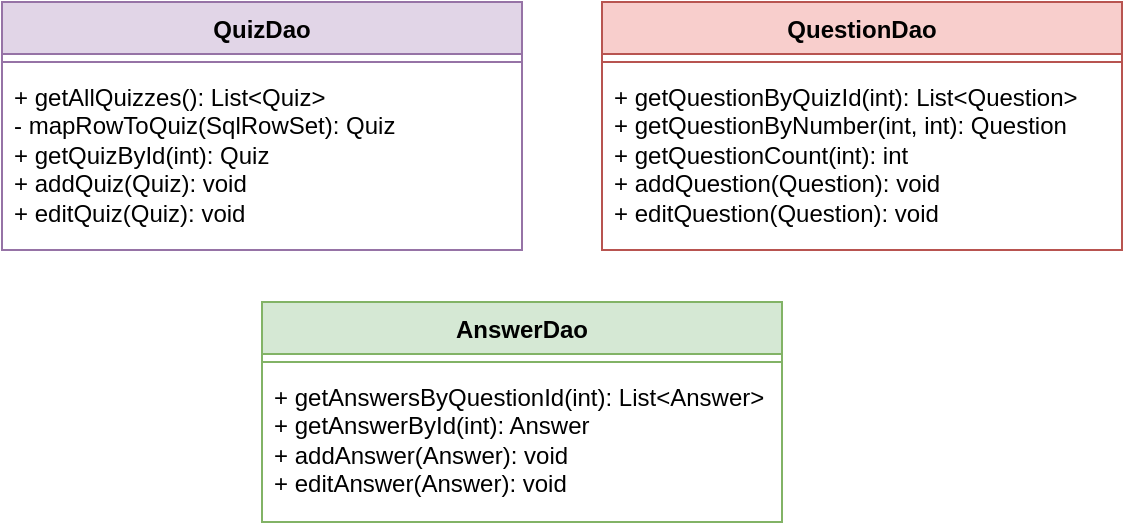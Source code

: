 <mxfile version="24.7.12" pages="4">
  <diagram name="DAO" id="soAHGk2RVzTfSG60JoRj">
    <mxGraphModel dx="967" dy="637" grid="1" gridSize="10" guides="1" tooltips="1" connect="1" arrows="1" fold="1" page="1" pageScale="1" pageWidth="850" pageHeight="1100" math="0" shadow="0">
      <root>
        <mxCell id="0" />
        <mxCell id="1" parent="0" />
        <mxCell id="ma_Q9DZkDKL9ylNNWQoM-1" value="QuizDao" style="swimlane;fontStyle=1;align=center;verticalAlign=top;childLayout=stackLayout;horizontal=1;startSize=26;horizontalStack=0;resizeParent=1;resizeParentMax=0;resizeLast=0;collapsible=1;marginBottom=0;whiteSpace=wrap;html=1;fillColor=#e1d5e7;strokeColor=#9673a6;" parent="1" vertex="1">
          <mxGeometry x="80" y="80" width="260" height="124" as="geometry" />
        </mxCell>
        <mxCell id="ma_Q9DZkDKL9ylNNWQoM-3" value="" style="line;strokeWidth=1;fillColor=none;align=left;verticalAlign=middle;spacingTop=-1;spacingLeft=3;spacingRight=3;rotatable=0;labelPosition=right;points=[];portConstraint=eastwest;strokeColor=inherit;" parent="ma_Q9DZkDKL9ylNNWQoM-1" vertex="1">
          <mxGeometry y="26" width="260" height="8" as="geometry" />
        </mxCell>
        <mxCell id="ma_Q9DZkDKL9ylNNWQoM-4" value="+ getAllQuizzes(): List&amp;lt;Quiz&amp;gt;&lt;div&gt;- mapRowToQuiz(SqlRowSet): Quiz&lt;/div&gt;&lt;div&gt;+ getQuizById(int): Quiz&lt;/div&gt;&lt;div&gt;+ addQuiz(Quiz): void&lt;/div&gt;&lt;div&gt;+ editQuiz(Quiz): void&lt;/div&gt;" style="text;strokeColor=none;fillColor=none;align=left;verticalAlign=top;spacingLeft=4;spacingRight=4;overflow=hidden;rotatable=0;points=[[0,0.5],[1,0.5]];portConstraint=eastwest;whiteSpace=wrap;html=1;" parent="ma_Q9DZkDKL9ylNNWQoM-1" vertex="1">
          <mxGeometry y="34" width="260" height="90" as="geometry" />
        </mxCell>
        <mxCell id="ma_Q9DZkDKL9ylNNWQoM-5" value="QuestionDao" style="swimlane;fontStyle=1;align=center;verticalAlign=top;childLayout=stackLayout;horizontal=1;startSize=26;horizontalStack=0;resizeParent=1;resizeParentMax=0;resizeLast=0;collapsible=1;marginBottom=0;whiteSpace=wrap;html=1;fillColor=#f8cecc;strokeColor=#b85450;" parent="1" vertex="1">
          <mxGeometry x="380" y="80" width="260" height="124" as="geometry" />
        </mxCell>
        <mxCell id="ma_Q9DZkDKL9ylNNWQoM-7" value="" style="line;strokeWidth=1;fillColor=none;align=left;verticalAlign=middle;spacingTop=-1;spacingLeft=3;spacingRight=3;rotatable=0;labelPosition=right;points=[];portConstraint=eastwest;strokeColor=inherit;" parent="ma_Q9DZkDKL9ylNNWQoM-5" vertex="1">
          <mxGeometry y="26" width="260" height="8" as="geometry" />
        </mxCell>
        <mxCell id="ma_Q9DZkDKL9ylNNWQoM-8" value="+ getQuestionByQuizId(int): List&amp;lt;Question&amp;gt;&lt;div&gt;+ getQuestionByNumber(int, int): Question&lt;/div&gt;&lt;div&gt;+ getQuestionCount(int): int&lt;/div&gt;&lt;div&gt;+ addQuestion(Question): void&lt;/div&gt;&lt;div&gt;+ editQuestion(Question): void&lt;/div&gt;" style="text;strokeColor=none;fillColor=none;align=left;verticalAlign=top;spacingLeft=4;spacingRight=4;overflow=hidden;rotatable=0;points=[[0,0.5],[1,0.5]];portConstraint=eastwest;whiteSpace=wrap;html=1;" parent="ma_Q9DZkDKL9ylNNWQoM-5" vertex="1">
          <mxGeometry y="34" width="260" height="90" as="geometry" />
        </mxCell>
        <mxCell id="ma_Q9DZkDKL9ylNNWQoM-9" value="AnswerDao" style="swimlane;fontStyle=1;align=center;verticalAlign=top;childLayout=stackLayout;horizontal=1;startSize=26;horizontalStack=0;resizeParent=1;resizeParentMax=0;resizeLast=0;collapsible=1;marginBottom=0;whiteSpace=wrap;html=1;fillColor=#d5e8d4;strokeColor=#82b366;" parent="1" vertex="1">
          <mxGeometry x="210" y="230" width="260" height="110" as="geometry" />
        </mxCell>
        <mxCell id="ma_Q9DZkDKL9ylNNWQoM-11" value="" style="line;strokeWidth=1;fillColor=none;align=left;verticalAlign=middle;spacingTop=-1;spacingLeft=3;spacingRight=3;rotatable=0;labelPosition=right;points=[];portConstraint=eastwest;strokeColor=inherit;" parent="ma_Q9DZkDKL9ylNNWQoM-9" vertex="1">
          <mxGeometry y="26" width="260" height="8" as="geometry" />
        </mxCell>
        <mxCell id="ma_Q9DZkDKL9ylNNWQoM-12" value="+ getAnswersByQuestionId(int): List&amp;lt;Answer&amp;gt;&lt;div&gt;+ getAnswerById(int): Answer&lt;/div&gt;&lt;div&gt;+ addAnswer(Answer): void&lt;/div&gt;&lt;div&gt;+ editAnswer(Answer): void&lt;/div&gt;" style="text;strokeColor=none;fillColor=none;align=left;verticalAlign=top;spacingLeft=4;spacingRight=4;overflow=hidden;rotatable=0;points=[[0,0.5],[1,0.5]];portConstraint=eastwest;whiteSpace=wrap;html=1;" parent="ma_Q9DZkDKL9ylNNWQoM-9" vertex="1">
          <mxGeometry y="34" width="260" height="76" as="geometry" />
        </mxCell>
      </root>
    </mxGraphModel>
  </diagram>
  <diagram id="ls7WrLQnNKbi1zV_KO7f" name="Models">
    <mxGraphModel dx="816" dy="538" grid="1" gridSize="10" guides="1" tooltips="1" connect="1" arrows="1" fold="1" page="1" pageScale="1" pageWidth="850" pageHeight="1100" math="0" shadow="0">
      <root>
        <mxCell id="0" />
        <mxCell id="1" parent="0" />
        <mxCell id="rYNKQTvkHmhM2e4mNmR0-1" value="Quiz" style="swimlane;fontStyle=1;align=center;verticalAlign=top;childLayout=stackLayout;horizontal=1;startSize=26;horizontalStack=0;resizeParent=1;resizeParentMax=0;resizeLast=0;collapsible=1;marginBottom=0;whiteSpace=wrap;html=1;fillColor=#e1d5e7;strokeColor=#9673a6;" parent="1" vertex="1">
          <mxGeometry x="120" y="80" width="200" height="200" as="geometry" />
        </mxCell>
        <mxCell id="rYNKQTvkHmhM2e4mNmR0-2" value="- quizId: int&lt;div&gt;- title: String&lt;/div&gt;&lt;div&gt;- isLive: boolean&lt;/div&gt;&lt;div&gt;- questions: List&amp;lt;Question&amp;gt;&lt;/div&gt;" style="text;strokeColor=none;fillColor=none;align=left;verticalAlign=top;spacingLeft=4;spacingRight=4;overflow=hidden;rotatable=0;points=[[0,0.5],[1,0.5]];portConstraint=eastwest;whiteSpace=wrap;html=1;" parent="rYNKQTvkHmhM2e4mNmR0-1" vertex="1">
          <mxGeometry y="26" width="200" height="74" as="geometry" />
        </mxCell>
        <mxCell id="rYNKQTvkHmhM2e4mNmR0-3" value="" style="line;strokeWidth=1;fillColor=none;align=left;verticalAlign=middle;spacingTop=-1;spacingLeft=3;spacingRight=3;rotatable=0;labelPosition=right;points=[];portConstraint=eastwest;strokeColor=inherit;" parent="rYNKQTvkHmhM2e4mNmR0-1" vertex="1">
          <mxGeometry y="100" width="200" height="8" as="geometry" />
        </mxCell>
        <mxCell id="rYNKQTvkHmhM2e4mNmR0-4" value="+ Quiz()&lt;div&gt;+ Quiz(int, String, boolean)&lt;/div&gt;&lt;div&gt;&lt;br&gt;&lt;/div&gt;&lt;div&gt;+ getters&lt;/div&gt;&lt;div&gt;+ setters&lt;/div&gt;" style="text;strokeColor=none;fillColor=none;align=left;verticalAlign=top;spacingLeft=4;spacingRight=4;overflow=hidden;rotatable=0;points=[[0,0.5],[1,0.5]];portConstraint=eastwest;whiteSpace=wrap;html=1;" parent="rYNKQTvkHmhM2e4mNmR0-1" vertex="1">
          <mxGeometry y="108" width="200" height="92" as="geometry" />
        </mxCell>
        <mxCell id="rYNKQTvkHmhM2e4mNmR0-13" value="Answer" style="swimlane;fontStyle=1;align=center;verticalAlign=top;childLayout=stackLayout;horizontal=1;startSize=26;horizontalStack=0;resizeParent=1;resizeParentMax=0;resizeLast=0;collapsible=1;marginBottom=0;whiteSpace=wrap;html=1;fillColor=#d5e8d4;strokeColor=#82b366;" parent="1" vertex="1">
          <mxGeometry x="560" y="80" width="200" height="200" as="geometry" />
        </mxCell>
        <mxCell id="rYNKQTvkHmhM2e4mNmR0-14" value="- answerId: int&lt;div&gt;- questionId: int&lt;/div&gt;&lt;div&gt;- answerText: String&lt;/div&gt;&lt;div&gt;- isCorrect: boolean&lt;/div&gt;" style="text;strokeColor=none;fillColor=none;align=left;verticalAlign=top;spacingLeft=4;spacingRight=4;overflow=hidden;rotatable=0;points=[[0,0.5],[1,0.5]];portConstraint=eastwest;whiteSpace=wrap;html=1;" parent="rYNKQTvkHmhM2e4mNmR0-13" vertex="1">
          <mxGeometry y="26" width="200" height="74" as="geometry" />
        </mxCell>
        <mxCell id="rYNKQTvkHmhM2e4mNmR0-15" value="" style="line;strokeWidth=1;fillColor=none;align=left;verticalAlign=middle;spacingTop=-1;spacingLeft=3;spacingRight=3;rotatable=0;labelPosition=right;points=[];portConstraint=eastwest;strokeColor=inherit;" parent="rYNKQTvkHmhM2e4mNmR0-13" vertex="1">
          <mxGeometry y="100" width="200" height="8" as="geometry" />
        </mxCell>
        <mxCell id="rYNKQTvkHmhM2e4mNmR0-16" value="+ Answer()&lt;div&gt;+ Answer(int, int, String, boolean)&lt;/div&gt;&lt;div&gt;&lt;br&gt;&lt;/div&gt;&lt;div&gt;&lt;div&gt;+ getters&lt;/div&gt;&lt;div&gt;+ setters&lt;/div&gt;&lt;/div&gt;" style="text;strokeColor=none;fillColor=none;align=left;verticalAlign=top;spacingLeft=4;spacingRight=4;overflow=hidden;rotatable=0;points=[[0,0.5],[1,0.5]];portConstraint=eastwest;whiteSpace=wrap;html=1;" parent="rYNKQTvkHmhM2e4mNmR0-13" vertex="1">
          <mxGeometry y="108" width="200" height="92" as="geometry" />
        </mxCell>
        <mxCell id="Pb5JCV2al7-6g1U-EFZV-1" value="Question" style="swimlane;fontStyle=1;align=center;verticalAlign=top;childLayout=stackLayout;horizontal=1;startSize=26;horizontalStack=0;resizeParent=1;resizeParentMax=0;resizeLast=0;collapsible=1;marginBottom=0;whiteSpace=wrap;html=1;fillColor=#f8cecc;strokeColor=#b85450;" parent="1" vertex="1">
          <mxGeometry x="340" y="80" width="200" height="200" as="geometry" />
        </mxCell>
        <mxCell id="Pb5JCV2al7-6g1U-EFZV-2" value="- questionId: int&lt;div&gt;- quizId: int&lt;/div&gt;&lt;div&gt;- questionNumber: int&lt;/div&gt;&lt;div&gt;- questionText: String&lt;/div&gt;" style="text;strokeColor=none;fillColor=none;align=left;verticalAlign=top;spacingLeft=4;spacingRight=4;overflow=hidden;rotatable=0;points=[[0,0.5],[1,0.5]];portConstraint=eastwest;whiteSpace=wrap;html=1;" parent="Pb5JCV2al7-6g1U-EFZV-1" vertex="1">
          <mxGeometry y="26" width="200" height="74" as="geometry" />
        </mxCell>
        <mxCell id="Pb5JCV2al7-6g1U-EFZV-3" value="" style="line;strokeWidth=1;fillColor=none;align=left;verticalAlign=middle;spacingTop=-1;spacingLeft=3;spacingRight=3;rotatable=0;labelPosition=right;points=[];portConstraint=eastwest;strokeColor=inherit;" parent="Pb5JCV2al7-6g1U-EFZV-1" vertex="1">
          <mxGeometry y="100" width="200" height="8" as="geometry" />
        </mxCell>
        <mxCell id="Pb5JCV2al7-6g1U-EFZV-4" value="+ Question()&lt;div&gt;+ Question(int, int, int, String)&lt;/div&gt;&lt;div&gt;&lt;br&gt;&lt;/div&gt;&lt;div&gt;&lt;div&gt;+ getters&lt;/div&gt;&lt;div&gt;+ setters&lt;/div&gt;&lt;/div&gt;" style="text;strokeColor=none;fillColor=none;align=left;verticalAlign=top;spacingLeft=4;spacingRight=4;overflow=hidden;rotatable=0;points=[[0,0.5],[1,0.5]];portConstraint=eastwest;whiteSpace=wrap;html=1;" parent="Pb5JCV2al7-6g1U-EFZV-1" vertex="1">
          <mxGeometry y="108" width="200" height="92" as="geometry" />
        </mxCell>
      </root>
    </mxGraphModel>
  </diagram>
  <diagram id="5lG9NFBBTzyL8iOjgaDS" name="WebPage Flow">
    <mxGraphModel dx="402" dy="265" grid="1" gridSize="10" guides="1" tooltips="1" connect="1" arrows="1" fold="1" page="1" pageScale="1" pageWidth="1100" pageHeight="850" math="0" shadow="0">
      <root>
        <mxCell id="0" />
        <mxCell id="1" parent="0" />
        <mxCell id="wulPoyFBWI3JxSMRjzNL-3" value="" style="edgeStyle=orthogonalEdgeStyle;rounded=0;orthogonalLoop=1;jettySize=auto;html=1;" parent="1" source="wulPoyFBWI3JxSMRjzNL-1" target="wulPoyFBWI3JxSMRjzNL-2" edge="1">
          <mxGeometry relative="1" as="geometry" />
        </mxCell>
        <mxCell id="wulPoyFBWI3JxSMRjzNL-5" value="" style="edgeStyle=orthogonalEdgeStyle;rounded=0;orthogonalLoop=1;jettySize=auto;html=1;" parent="1" source="wulPoyFBWI3JxSMRjzNL-1" target="wulPoyFBWI3JxSMRjzNL-4" edge="1">
          <mxGeometry relative="1" as="geometry" />
        </mxCell>
        <mxCell id="wulPoyFBWI3JxSMRjzNL-1" value="Home Page" style="html=1;whiteSpace=wrap;fillColor=#dae8fc;strokeColor=#6c8ebf;" parent="1" vertex="1">
          <mxGeometry x="190" y="170" width="110" height="50" as="geometry" />
        </mxCell>
        <mxCell id="wulPoyFBWI3JxSMRjzNL-11" value="" style="edgeStyle=orthogonalEdgeStyle;rounded=0;orthogonalLoop=1;jettySize=auto;html=1;" parent="1" source="wulPoyFBWI3JxSMRjzNL-2" target="wulPoyFBWI3JxSMRjzNL-10" edge="1">
          <mxGeometry relative="1" as="geometry" />
        </mxCell>
        <mxCell id="wulPoyFBWI3JxSMRjzNL-2" value="Quiz 2" style="whiteSpace=wrap;html=1;" parent="1" vertex="1">
          <mxGeometry x="310" y="240" width="120" height="60" as="geometry" />
        </mxCell>
        <mxCell id="wulPoyFBWI3JxSMRjzNL-7" value="" style="edgeStyle=orthogonalEdgeStyle;rounded=0;orthogonalLoop=1;jettySize=auto;html=1;" parent="1" source="wulPoyFBWI3JxSMRjzNL-4" target="wulPoyFBWI3JxSMRjzNL-6" edge="1">
          <mxGeometry relative="1" as="geometry" />
        </mxCell>
        <mxCell id="wulPoyFBWI3JxSMRjzNL-4" value="Quiz 1" style="whiteSpace=wrap;html=1;" parent="1" vertex="1">
          <mxGeometry x="60" y="240" width="120" height="60" as="geometry" />
        </mxCell>
        <mxCell id="wulPoyFBWI3JxSMRjzNL-9" value="" style="edgeStyle=orthogonalEdgeStyle;rounded=0;orthogonalLoop=1;jettySize=auto;html=1;" parent="1" source="wulPoyFBWI3JxSMRjzNL-6" target="wulPoyFBWI3JxSMRjzNL-8" edge="1">
          <mxGeometry relative="1" as="geometry" />
        </mxCell>
        <mxCell id="wulPoyFBWI3JxSMRjzNL-6" value="Question &amp;amp; Answer" style="whiteSpace=wrap;html=1;" parent="1" vertex="1">
          <mxGeometry x="60" y="330" width="120" height="60" as="geometry" />
        </mxCell>
        <mxCell id="A4v6bqQXs0lIOwzio3IB-1" style="edgeStyle=orthogonalEdgeStyle;rounded=0;orthogonalLoop=1;jettySize=auto;html=1;exitX=1;exitY=0.5;exitDx=0;exitDy=0;entryX=1;entryY=0.5;entryDx=0;entryDy=0;" edge="1" parent="1" source="wulPoyFBWI3JxSMRjzNL-8" target="wulPoyFBWI3JxSMRjzNL-4">
          <mxGeometry relative="1" as="geometry" />
        </mxCell>
        <mxCell id="wulPoyFBWI3JxSMRjzNL-8" value="Result" style="whiteSpace=wrap;html=1;" parent="1" vertex="1">
          <mxGeometry x="60" y="420" width="120" height="60" as="geometry" />
        </mxCell>
        <mxCell id="wulPoyFBWI3JxSMRjzNL-13" value="" style="edgeStyle=orthogonalEdgeStyle;rounded=0;orthogonalLoop=1;jettySize=auto;html=1;" parent="1" source="wulPoyFBWI3JxSMRjzNL-10" target="wulPoyFBWI3JxSMRjzNL-12" edge="1">
          <mxGeometry relative="1" as="geometry" />
        </mxCell>
        <mxCell id="wulPoyFBWI3JxSMRjzNL-10" value="Question &amp;amp; Answer" style="whiteSpace=wrap;html=1;" parent="1" vertex="1">
          <mxGeometry x="310" y="330" width="120" height="60" as="geometry" />
        </mxCell>
        <mxCell id="A4v6bqQXs0lIOwzio3IB-2" style="edgeStyle=orthogonalEdgeStyle;rounded=0;orthogonalLoop=1;jettySize=auto;html=1;exitX=0;exitY=0.5;exitDx=0;exitDy=0;entryX=0;entryY=0.5;entryDx=0;entryDy=0;" edge="1" parent="1" source="wulPoyFBWI3JxSMRjzNL-12" target="wulPoyFBWI3JxSMRjzNL-2">
          <mxGeometry relative="1" as="geometry" />
        </mxCell>
        <mxCell id="wulPoyFBWI3JxSMRjzNL-12" value="Result" style="whiteSpace=wrap;html=1;" parent="1" vertex="1">
          <mxGeometry x="310" y="420" width="120" height="60" as="geometry" />
        </mxCell>
        <mxCell id="RQixRNtty0hlfD8ZV_bc-3" value="" style="edgeStyle=orthogonalEdgeStyle;rounded=0;orthogonalLoop=1;jettySize=auto;html=1;" parent="1" source="RQixRNtty0hlfD8ZV_bc-1" target="RQixRNtty0hlfD8ZV_bc-2" edge="1">
          <mxGeometry relative="1" as="geometry" />
        </mxCell>
        <mxCell id="RQixRNtty0hlfD8ZV_bc-5" value="" style="edgeStyle=orthogonalEdgeStyle;rounded=0;orthogonalLoop=1;jettySize=auto;html=1;" parent="1" source="RQixRNtty0hlfD8ZV_bc-1" target="RQixRNtty0hlfD8ZV_bc-4" edge="1">
          <mxGeometry relative="1" as="geometry" />
        </mxCell>
        <mxCell id="RQixRNtty0hlfD8ZV_bc-7" value="" style="edgeStyle=orthogonalEdgeStyle;rounded=0;orthogonalLoop=1;jettySize=auto;html=1;startArrow=classic;startFill=1;" parent="1" source="RQixRNtty0hlfD8ZV_bc-1" target="RQixRNtty0hlfD8ZV_bc-6" edge="1">
          <mxGeometry relative="1" as="geometry" />
        </mxCell>
        <mxCell id="RQixRNtty0hlfD8ZV_bc-1" value="Quizzes" style="html=1;whiteSpace=wrap;fillColor=#e1d5e7;strokeColor=#9673a6;" parent="1" vertex="1">
          <mxGeometry x="640" y="170" width="110" height="50" as="geometry" />
        </mxCell>
        <mxCell id="RQixRNtty0hlfD8ZV_bc-2" value="Edit Quiz" style="whiteSpace=wrap;html=1;" parent="1" vertex="1">
          <mxGeometry x="635" y="260" width="120" height="60" as="geometry" />
        </mxCell>
        <mxCell id="RQixRNtty0hlfD8ZV_bc-4" value="Add Quiz" style="whiteSpace=wrap;html=1;" parent="1" vertex="1">
          <mxGeometry x="470" y="260" width="120" height="60" as="geometry" />
        </mxCell>
        <mxCell id="RQixRNtty0hlfD8ZV_bc-9" value="" style="edgeStyle=orthogonalEdgeStyle;rounded=0;orthogonalLoop=1;jettySize=auto;html=1;" parent="1" source="RQixRNtty0hlfD8ZV_bc-6" target="RQixRNtty0hlfD8ZV_bc-8" edge="1">
          <mxGeometry relative="1" as="geometry">
            <Array as="points">
              <mxPoint x="830" y="340" />
              <mxPoint x="710" y="340" />
            </Array>
          </mxGeometry>
        </mxCell>
        <mxCell id="RQixRNtty0hlfD8ZV_bc-11" value="" style="edgeStyle=orthogonalEdgeStyle;rounded=0;orthogonalLoop=1;jettySize=auto;html=1;" parent="1" source="RQixRNtty0hlfD8ZV_bc-6" target="RQixRNtty0hlfD8ZV_bc-10" edge="1">
          <mxGeometry relative="1" as="geometry">
            <Array as="points">
              <mxPoint x="860" y="340" />
              <mxPoint x="860" y="340" />
            </Array>
          </mxGeometry>
        </mxCell>
        <mxCell id="NCMAyPPC_KEb3NLt_X_V-5" value="" style="edgeStyle=orthogonalEdgeStyle;rounded=0;orthogonalLoop=1;jettySize=auto;html=1;startArrow=classic;startFill=1;" parent="1" source="RQixRNtty0hlfD8ZV_bc-6" target="NCMAyPPC_KEb3NLt_X_V-4" edge="1">
          <mxGeometry relative="1" as="geometry">
            <Array as="points">
              <mxPoint x="890" y="340" />
              <mxPoint x="1010" y="340" />
            </Array>
          </mxGeometry>
        </mxCell>
        <mxCell id="RQixRNtty0hlfD8ZV_bc-6" value="Quiz Details" style="whiteSpace=wrap;html=1;fillColor=#f8cecc;strokeColor=#b85450;" parent="1" vertex="1">
          <mxGeometry x="800" y="260" width="120" height="60" as="geometry" />
        </mxCell>
        <mxCell id="RQixRNtty0hlfD8ZV_bc-8" value="Add Question" style="whiteSpace=wrap;html=1;" parent="1" vertex="1">
          <mxGeometry x="650" y="360" width="120" height="60" as="geometry" />
        </mxCell>
        <mxCell id="RQixRNtty0hlfD8ZV_bc-10" value="Edit Question" style="whiteSpace=wrap;html=1;" parent="1" vertex="1">
          <mxGeometry x="800" y="360" width="120" height="60" as="geometry" />
        </mxCell>
        <mxCell id="NCMAyPPC_KEb3NLt_X_V-2" style="edgeStyle=orthogonalEdgeStyle;rounded=0;orthogonalLoop=1;jettySize=auto;html=1;exitX=0;exitY=1;exitDx=0;exitDy=0;entryX=0.5;entryY=0;entryDx=0;entryDy=0;" parent="1" source="NCMAyPPC_KEb3NLt_X_V-1" target="wulPoyFBWI3JxSMRjzNL-1" edge="1">
          <mxGeometry relative="1" as="geometry">
            <Array as="points">
              <mxPoint x="400" y="120" />
              <mxPoint x="400" y="145" />
              <mxPoint x="245" y="145" />
            </Array>
          </mxGeometry>
        </mxCell>
        <mxCell id="NCMAyPPC_KEb3NLt_X_V-3" style="edgeStyle=orthogonalEdgeStyle;rounded=0;orthogonalLoop=1;jettySize=auto;html=1;exitX=1;exitY=1;exitDx=0;exitDy=0;entryX=0.5;entryY=0;entryDx=0;entryDy=0;" parent="1" source="NCMAyPPC_KEb3NLt_X_V-1" target="RQixRNtty0hlfD8ZV_bc-1" edge="1">
          <mxGeometry relative="1" as="geometry">
            <Array as="points">
              <mxPoint x="540" y="120" />
              <mxPoint x="540" y="145" />
              <mxPoint x="695" y="145" />
            </Array>
          </mxGeometry>
        </mxCell>
        <mxCell id="NCMAyPPC_KEb3NLt_X_V-1" value="Navigation Bar" style="rounded=0;whiteSpace=wrap;html=1;fillColor=#fff2cc;strokeColor=#d6b656;" parent="1" vertex="1">
          <mxGeometry x="230" y="60" width="480" height="60" as="geometry" />
        </mxCell>
        <mxCell id="NCMAyPPC_KEb3NLt_X_V-4" value="Question Details" style="whiteSpace=wrap;html=1;fillColor=#d5e8d4;strokeColor=#82b366;" parent="1" vertex="1">
          <mxGeometry x="950" y="360" width="120" height="60" as="geometry" />
        </mxCell>
      </root>
    </mxGraphModel>
  </diagram>
  <diagram id="V1u8Yhb5SG6OiQEIfKNM" name="Database Diagrams">
    <mxGraphModel dx="1306" dy="860" grid="1" gridSize="10" guides="1" tooltips="1" connect="1" arrows="1" fold="1" page="1" pageScale="1" pageWidth="850" pageHeight="1100" background="#ffffff" math="0" shadow="0">
      <root>
        <mxCell id="0" />
        <mxCell id="1" parent="0" />
        <mxCell id="GBU3BBBHvTTnTFM9qpi5-10" value="Quiz" style="shape=table;startSize=30;container=1;collapsible=1;childLayout=tableLayout;fixedRows=1;rowLines=0;fontStyle=1;align=center;resizeLast=1;html=1;fillColor=#e1d5e7;strokeColor=#9673a6;" parent="1" vertex="1">
          <mxGeometry x="150" y="230" width="280" height="120" as="geometry" />
        </mxCell>
        <mxCell id="GBU3BBBHvTTnTFM9qpi5-11" value="" style="shape=tableRow;horizontal=0;startSize=0;swimlaneHead=0;swimlaneBody=0;fillColor=none;collapsible=0;dropTarget=0;points=[[0,0.5],[1,0.5]];portConstraint=eastwest;top=0;left=0;right=0;bottom=1;" parent="GBU3BBBHvTTnTFM9qpi5-10" vertex="1">
          <mxGeometry y="30" width="280" height="30" as="geometry" />
        </mxCell>
        <mxCell id="GBU3BBBHvTTnTFM9qpi5-12" value="PK" style="shape=partialRectangle;connectable=0;fillColor=#e1d5e7;top=0;left=0;bottom=0;right=0;fontStyle=1;overflow=hidden;whiteSpace=wrap;html=1;strokeColor=#9673a6;" parent="GBU3BBBHvTTnTFM9qpi5-11" vertex="1">
          <mxGeometry width="30" height="30" as="geometry">
            <mxRectangle width="30" height="30" as="alternateBounds" />
          </mxGeometry>
        </mxCell>
        <mxCell id="GBU3BBBHvTTnTFM9qpi5-13" value="quiz_id" style="shape=partialRectangle;connectable=0;fillColor=none;top=0;left=0;bottom=0;right=0;align=left;spacingLeft=6;fontStyle=1;overflow=hidden;whiteSpace=wrap;html=1;" parent="GBU3BBBHvTTnTFM9qpi5-11" vertex="1">
          <mxGeometry x="30" width="150" height="30" as="geometry">
            <mxRectangle width="150" height="30" as="alternateBounds" />
          </mxGeometry>
        </mxCell>
        <mxCell id="GBU3BBBHvTTnTFM9qpi5-14" value="int" style="shape=partialRectangle;connectable=0;fillColor=none;top=0;left=0;bottom=0;right=0;align=left;spacingLeft=6;fontStyle=1;overflow=hidden;whiteSpace=wrap;html=1;" parent="GBU3BBBHvTTnTFM9qpi5-11" vertex="1">
          <mxGeometry x="180" width="100" height="30" as="geometry">
            <mxRectangle width="100" height="30" as="alternateBounds" />
          </mxGeometry>
        </mxCell>
        <mxCell id="GBU3BBBHvTTnTFM9qpi5-15" value="" style="shape=tableRow;horizontal=0;startSize=0;swimlaneHead=0;swimlaneBody=0;fillColor=none;collapsible=0;dropTarget=0;points=[[0,0.5],[1,0.5]];portConstraint=eastwest;top=0;left=0;right=0;bottom=0;" parent="GBU3BBBHvTTnTFM9qpi5-10" vertex="1">
          <mxGeometry y="60" width="280" height="30" as="geometry" />
        </mxCell>
        <mxCell id="GBU3BBBHvTTnTFM9qpi5-16" value="" style="shape=partialRectangle;connectable=0;fillColor=none;top=0;left=0;bottom=0;right=0;editable=1;overflow=hidden;whiteSpace=wrap;html=1;" parent="GBU3BBBHvTTnTFM9qpi5-15" vertex="1">
          <mxGeometry width="30" height="30" as="geometry">
            <mxRectangle width="30" height="30" as="alternateBounds" />
          </mxGeometry>
        </mxCell>
        <mxCell id="GBU3BBBHvTTnTFM9qpi5-17" value="quiz_title" style="shape=partialRectangle;connectable=0;fillColor=none;top=0;left=0;bottom=0;right=0;align=left;spacingLeft=6;overflow=hidden;whiteSpace=wrap;html=1;" parent="GBU3BBBHvTTnTFM9qpi5-15" vertex="1">
          <mxGeometry x="30" width="150" height="30" as="geometry">
            <mxRectangle width="150" height="30" as="alternateBounds" />
          </mxGeometry>
        </mxCell>
        <mxCell id="GBU3BBBHvTTnTFM9qpi5-18" value="varchar(255)" style="shape=partialRectangle;connectable=0;fillColor=none;top=0;left=0;bottom=0;right=0;align=left;spacingLeft=6;overflow=hidden;whiteSpace=wrap;html=1;" parent="GBU3BBBHvTTnTFM9qpi5-15" vertex="1">
          <mxGeometry x="180" width="100" height="30" as="geometry">
            <mxRectangle width="100" height="30" as="alternateBounds" />
          </mxGeometry>
        </mxCell>
        <mxCell id="GBU3BBBHvTTnTFM9qpi5-19" style="shape=tableRow;horizontal=0;startSize=0;swimlaneHead=0;swimlaneBody=0;fillColor=none;collapsible=0;dropTarget=0;points=[[0,0.5],[1,0.5]];portConstraint=eastwest;top=0;left=0;right=0;bottom=0;" parent="GBU3BBBHvTTnTFM9qpi5-10" vertex="1">
          <mxGeometry y="90" width="280" height="30" as="geometry" />
        </mxCell>
        <mxCell id="GBU3BBBHvTTnTFM9qpi5-20" value="" style="shape=partialRectangle;connectable=0;top=0;left=0;bottom=0;right=0;editable=1;overflow=hidden;whiteSpace=wrap;html=1;fillColor=none;" parent="GBU3BBBHvTTnTFM9qpi5-19" vertex="1">
          <mxGeometry width="30" height="30" as="geometry">
            <mxRectangle width="30" height="30" as="alternateBounds" />
          </mxGeometry>
        </mxCell>
        <mxCell id="GBU3BBBHvTTnTFM9qpi5-21" value="is_live" style="shape=partialRectangle;connectable=0;fillColor=none;top=0;left=0;bottom=0;right=0;align=left;spacingLeft=6;overflow=hidden;whiteSpace=wrap;html=1;" parent="GBU3BBBHvTTnTFM9qpi5-19" vertex="1">
          <mxGeometry x="30" width="150" height="30" as="geometry">
            <mxRectangle width="150" height="30" as="alternateBounds" />
          </mxGeometry>
        </mxCell>
        <mxCell id="GBU3BBBHvTTnTFM9qpi5-22" value="tinyint(1)" style="shape=partialRectangle;connectable=0;fillColor=none;top=0;left=0;bottom=0;right=0;align=left;spacingLeft=6;overflow=hidden;whiteSpace=wrap;html=1;" parent="GBU3BBBHvTTnTFM9qpi5-19" vertex="1">
          <mxGeometry x="180" width="100" height="30" as="geometry">
            <mxRectangle width="100" height="30" as="alternateBounds" />
          </mxGeometry>
        </mxCell>
        <mxCell id="GBU3BBBHvTTnTFM9qpi5-27" value="Question" style="shape=table;startSize=30;container=1;collapsible=1;childLayout=tableLayout;fixedRows=1;rowLines=0;fontStyle=1;align=center;resizeLast=1;html=1;fillColor=#f8cecc;strokeColor=#b85450;" parent="1" vertex="1">
          <mxGeometry x="470" y="230" width="280" height="150" as="geometry" />
        </mxCell>
        <mxCell id="GBU3BBBHvTTnTFM9qpi5-28" value="" style="shape=tableRow;horizontal=0;startSize=0;swimlaneHead=0;swimlaneBody=0;fillColor=none;collapsible=0;dropTarget=0;points=[[0,0.5],[1,0.5]];portConstraint=eastwest;top=0;left=0;right=0;bottom=1;" parent="GBU3BBBHvTTnTFM9qpi5-27" vertex="1">
          <mxGeometry y="30" width="280" height="30" as="geometry" />
        </mxCell>
        <mxCell id="GBU3BBBHvTTnTFM9qpi5-29" value="PK" style="shape=partialRectangle;connectable=0;fillColor=#f8cecc;top=0;left=0;bottom=0;right=0;fontStyle=1;overflow=hidden;whiteSpace=wrap;html=1;strokeColor=#b85450;" parent="GBU3BBBHvTTnTFM9qpi5-28" vertex="1">
          <mxGeometry width="30" height="30" as="geometry">
            <mxRectangle width="30" height="30" as="alternateBounds" />
          </mxGeometry>
        </mxCell>
        <mxCell id="GBU3BBBHvTTnTFM9qpi5-30" value="question_id" style="shape=partialRectangle;connectable=0;fillColor=none;top=0;left=0;bottom=0;right=0;align=left;spacingLeft=6;fontStyle=1;overflow=hidden;whiteSpace=wrap;html=1;" parent="GBU3BBBHvTTnTFM9qpi5-28" vertex="1">
          <mxGeometry x="30" width="150" height="30" as="geometry">
            <mxRectangle width="150" height="30" as="alternateBounds" />
          </mxGeometry>
        </mxCell>
        <mxCell id="GBU3BBBHvTTnTFM9qpi5-31" value="int" style="shape=partialRectangle;connectable=0;fillColor=none;top=0;left=0;bottom=0;right=0;align=left;spacingLeft=6;fontStyle=1;overflow=hidden;whiteSpace=wrap;html=1;" parent="GBU3BBBHvTTnTFM9qpi5-28" vertex="1">
          <mxGeometry x="180" width="100" height="30" as="geometry">
            <mxRectangle width="100" height="30" as="alternateBounds" />
          </mxGeometry>
        </mxCell>
        <mxCell id="GBU3BBBHvTTnTFM9qpi5-32" value="" style="shape=tableRow;horizontal=0;startSize=0;swimlaneHead=0;swimlaneBody=0;fillColor=none;collapsible=0;dropTarget=0;points=[[0,0.5],[1,0.5]];portConstraint=eastwest;top=0;left=0;right=0;bottom=0;" parent="GBU3BBBHvTTnTFM9qpi5-27" vertex="1">
          <mxGeometry y="60" width="280" height="30" as="geometry" />
        </mxCell>
        <mxCell id="GBU3BBBHvTTnTFM9qpi5-33" value="FK" style="shape=partialRectangle;connectable=0;fillColor=none;top=0;left=0;bottom=0;right=0;editable=1;overflow=hidden;whiteSpace=wrap;html=1;" parent="GBU3BBBHvTTnTFM9qpi5-32" vertex="1">
          <mxGeometry width="30" height="30" as="geometry">
            <mxRectangle width="30" height="30" as="alternateBounds" />
          </mxGeometry>
        </mxCell>
        <mxCell id="GBU3BBBHvTTnTFM9qpi5-34" value="quiz_id" style="shape=partialRectangle;connectable=0;fillColor=none;top=0;left=0;bottom=0;right=0;align=left;spacingLeft=6;overflow=hidden;whiteSpace=wrap;html=1;" parent="GBU3BBBHvTTnTFM9qpi5-32" vertex="1">
          <mxGeometry x="30" width="150" height="30" as="geometry">
            <mxRectangle width="150" height="30" as="alternateBounds" />
          </mxGeometry>
        </mxCell>
        <mxCell id="GBU3BBBHvTTnTFM9qpi5-35" value="int" style="shape=partialRectangle;connectable=0;fillColor=none;top=0;left=0;bottom=0;right=0;align=left;spacingLeft=6;overflow=hidden;whiteSpace=wrap;html=1;" parent="GBU3BBBHvTTnTFM9qpi5-32" vertex="1">
          <mxGeometry x="180" width="100" height="30" as="geometry">
            <mxRectangle width="100" height="30" as="alternateBounds" />
          </mxGeometry>
        </mxCell>
        <mxCell id="GBU3BBBHvTTnTFM9qpi5-36" style="shape=tableRow;horizontal=0;startSize=0;swimlaneHead=0;swimlaneBody=0;fillColor=none;collapsible=0;dropTarget=0;points=[[0,0.5],[1,0.5]];portConstraint=eastwest;top=0;left=0;right=0;bottom=0;" parent="GBU3BBBHvTTnTFM9qpi5-27" vertex="1">
          <mxGeometry y="90" width="280" height="30" as="geometry" />
        </mxCell>
        <mxCell id="GBU3BBBHvTTnTFM9qpi5-37" value="" style="shape=partialRectangle;connectable=0;top=0;left=0;bottom=0;right=0;editable=1;overflow=hidden;whiteSpace=wrap;html=1;fillColor=none;" parent="GBU3BBBHvTTnTFM9qpi5-36" vertex="1">
          <mxGeometry width="30" height="30" as="geometry">
            <mxRectangle width="30" height="30" as="alternateBounds" />
          </mxGeometry>
        </mxCell>
        <mxCell id="GBU3BBBHvTTnTFM9qpi5-38" value="question_number" style="shape=partialRectangle;connectable=0;fillColor=none;top=0;left=0;bottom=0;right=0;align=left;spacingLeft=6;overflow=hidden;whiteSpace=wrap;html=1;" parent="GBU3BBBHvTTnTFM9qpi5-36" vertex="1">
          <mxGeometry x="30" width="150" height="30" as="geometry">
            <mxRectangle width="150" height="30" as="alternateBounds" />
          </mxGeometry>
        </mxCell>
        <mxCell id="GBU3BBBHvTTnTFM9qpi5-39" value="int" style="shape=partialRectangle;connectable=0;fillColor=none;top=0;left=0;bottom=0;right=0;align=left;spacingLeft=6;overflow=hidden;whiteSpace=wrap;html=1;" parent="GBU3BBBHvTTnTFM9qpi5-36" vertex="1">
          <mxGeometry x="180" width="100" height="30" as="geometry">
            <mxRectangle width="100" height="30" as="alternateBounds" />
          </mxGeometry>
        </mxCell>
        <mxCell id="GBU3BBBHvTTnTFM9qpi5-40" value="" style="shape=tableRow;horizontal=0;startSize=0;swimlaneHead=0;swimlaneBody=0;fillColor=none;collapsible=0;dropTarget=0;points=[[0,0.5],[1,0.5]];portConstraint=eastwest;top=0;left=0;right=0;bottom=0;" parent="GBU3BBBHvTTnTFM9qpi5-27" vertex="1">
          <mxGeometry y="120" width="280" height="30" as="geometry" />
        </mxCell>
        <mxCell id="GBU3BBBHvTTnTFM9qpi5-41" value="" style="shape=partialRectangle;connectable=0;fillColor=none;top=0;left=0;bottom=0;right=0;editable=1;overflow=hidden;whiteSpace=wrap;html=1;" parent="GBU3BBBHvTTnTFM9qpi5-40" vertex="1">
          <mxGeometry width="30" height="30" as="geometry">
            <mxRectangle width="30" height="30" as="alternateBounds" />
          </mxGeometry>
        </mxCell>
        <mxCell id="GBU3BBBHvTTnTFM9qpi5-42" value="question_text" style="shape=partialRectangle;connectable=0;fillColor=none;top=0;left=0;bottom=0;right=0;align=left;spacingLeft=6;overflow=hidden;whiteSpace=wrap;html=1;" parent="GBU3BBBHvTTnTFM9qpi5-40" vertex="1">
          <mxGeometry x="30" width="150" height="30" as="geometry">
            <mxRectangle width="150" height="30" as="alternateBounds" />
          </mxGeometry>
        </mxCell>
        <mxCell id="GBU3BBBHvTTnTFM9qpi5-43" value="varchar(2000)" style="shape=partialRectangle;connectable=0;fillColor=none;top=0;left=0;bottom=0;right=0;align=left;spacingLeft=6;overflow=hidden;whiteSpace=wrap;html=1;" parent="GBU3BBBHvTTnTFM9qpi5-40" vertex="1">
          <mxGeometry x="180" width="100" height="30" as="geometry">
            <mxRectangle width="100" height="30" as="alternateBounds" />
          </mxGeometry>
        </mxCell>
        <mxCell id="GBU3BBBHvTTnTFM9qpi5-44" value="Answer" style="shape=table;startSize=30;container=1;collapsible=1;childLayout=tableLayout;fixedRows=1;rowLines=0;fontStyle=1;align=center;resizeLast=1;html=1;fillColor=#d5e8d4;strokeColor=#82b366;" parent="1" vertex="1">
          <mxGeometry x="790" y="230" width="280" height="150" as="geometry" />
        </mxCell>
        <mxCell id="GBU3BBBHvTTnTFM9qpi5-45" value="" style="shape=tableRow;horizontal=0;startSize=0;swimlaneHead=0;swimlaneBody=0;fillColor=none;collapsible=0;dropTarget=0;points=[[0,0.5],[1,0.5]];portConstraint=eastwest;top=0;left=0;right=0;bottom=1;" parent="GBU3BBBHvTTnTFM9qpi5-44" vertex="1">
          <mxGeometry y="30" width="280" height="30" as="geometry" />
        </mxCell>
        <mxCell id="GBU3BBBHvTTnTFM9qpi5-46" value="PK" style="shape=partialRectangle;connectable=0;fillColor=#d5e8d4;top=0;left=0;bottom=0;right=0;fontStyle=1;overflow=hidden;whiteSpace=wrap;html=1;strokeColor=#82b366;" parent="GBU3BBBHvTTnTFM9qpi5-45" vertex="1">
          <mxGeometry width="30" height="30" as="geometry">
            <mxRectangle width="30" height="30" as="alternateBounds" />
          </mxGeometry>
        </mxCell>
        <mxCell id="GBU3BBBHvTTnTFM9qpi5-47" value="answer_id" style="shape=partialRectangle;connectable=0;fillColor=none;top=0;left=0;bottom=0;right=0;align=left;spacingLeft=6;fontStyle=1;overflow=hidden;whiteSpace=wrap;html=1;" parent="GBU3BBBHvTTnTFM9qpi5-45" vertex="1">
          <mxGeometry x="30" width="150" height="30" as="geometry">
            <mxRectangle width="150" height="30" as="alternateBounds" />
          </mxGeometry>
        </mxCell>
        <mxCell id="GBU3BBBHvTTnTFM9qpi5-48" value="int" style="shape=partialRectangle;connectable=0;fillColor=none;top=0;left=0;bottom=0;right=0;align=left;spacingLeft=6;fontStyle=1;overflow=hidden;whiteSpace=wrap;html=1;" parent="GBU3BBBHvTTnTFM9qpi5-45" vertex="1">
          <mxGeometry x="180" width="100" height="30" as="geometry">
            <mxRectangle width="100" height="30" as="alternateBounds" />
          </mxGeometry>
        </mxCell>
        <mxCell id="GBU3BBBHvTTnTFM9qpi5-49" value="" style="shape=tableRow;horizontal=0;startSize=0;swimlaneHead=0;swimlaneBody=0;fillColor=none;collapsible=0;dropTarget=0;points=[[0,0.5],[1,0.5]];portConstraint=eastwest;top=0;left=0;right=0;bottom=0;" parent="GBU3BBBHvTTnTFM9qpi5-44" vertex="1">
          <mxGeometry y="60" width="280" height="30" as="geometry" />
        </mxCell>
        <mxCell id="GBU3BBBHvTTnTFM9qpi5-50" value="FK" style="shape=partialRectangle;connectable=0;fillColor=none;top=0;left=0;bottom=0;right=0;editable=1;overflow=hidden;whiteSpace=wrap;html=1;" parent="GBU3BBBHvTTnTFM9qpi5-49" vertex="1">
          <mxGeometry width="30" height="30" as="geometry">
            <mxRectangle width="30" height="30" as="alternateBounds" />
          </mxGeometry>
        </mxCell>
        <mxCell id="GBU3BBBHvTTnTFM9qpi5-51" value="question_id" style="shape=partialRectangle;connectable=0;fillColor=none;top=0;left=0;bottom=0;right=0;align=left;spacingLeft=6;overflow=hidden;whiteSpace=wrap;html=1;" parent="GBU3BBBHvTTnTFM9qpi5-49" vertex="1">
          <mxGeometry x="30" width="150" height="30" as="geometry">
            <mxRectangle width="150" height="30" as="alternateBounds" />
          </mxGeometry>
        </mxCell>
        <mxCell id="GBU3BBBHvTTnTFM9qpi5-52" value="int" style="shape=partialRectangle;connectable=0;fillColor=none;top=0;left=0;bottom=0;right=0;align=left;spacingLeft=6;overflow=hidden;whiteSpace=wrap;html=1;" parent="GBU3BBBHvTTnTFM9qpi5-49" vertex="1">
          <mxGeometry x="180" width="100" height="30" as="geometry">
            <mxRectangle width="100" height="30" as="alternateBounds" />
          </mxGeometry>
        </mxCell>
        <mxCell id="GBU3BBBHvTTnTFM9qpi5-53" style="shape=tableRow;horizontal=0;startSize=0;swimlaneHead=0;swimlaneBody=0;fillColor=none;collapsible=0;dropTarget=0;points=[[0,0.5],[1,0.5]];portConstraint=eastwest;top=0;left=0;right=0;bottom=0;" parent="GBU3BBBHvTTnTFM9qpi5-44" vertex="1">
          <mxGeometry y="90" width="280" height="30" as="geometry" />
        </mxCell>
        <mxCell id="GBU3BBBHvTTnTFM9qpi5-54" value="" style="shape=partialRectangle;connectable=0;top=0;left=0;bottom=0;right=0;editable=1;overflow=hidden;whiteSpace=wrap;html=1;fillColor=none;" parent="GBU3BBBHvTTnTFM9qpi5-53" vertex="1">
          <mxGeometry width="30" height="30" as="geometry">
            <mxRectangle width="30" height="30" as="alternateBounds" />
          </mxGeometry>
        </mxCell>
        <mxCell id="GBU3BBBHvTTnTFM9qpi5-55" value="answer_text" style="shape=partialRectangle;connectable=0;fillColor=none;top=0;left=0;bottom=0;right=0;align=left;spacingLeft=6;overflow=hidden;whiteSpace=wrap;html=1;" parent="GBU3BBBHvTTnTFM9qpi5-53" vertex="1">
          <mxGeometry x="30" width="150" height="30" as="geometry">
            <mxRectangle width="150" height="30" as="alternateBounds" />
          </mxGeometry>
        </mxCell>
        <mxCell id="GBU3BBBHvTTnTFM9qpi5-56" value="varchar(2000)" style="shape=partialRectangle;connectable=0;fillColor=none;top=0;left=0;bottom=0;right=0;align=left;spacingLeft=6;overflow=hidden;whiteSpace=wrap;html=1;" parent="GBU3BBBHvTTnTFM9qpi5-53" vertex="1">
          <mxGeometry x="180" width="100" height="30" as="geometry">
            <mxRectangle width="100" height="30" as="alternateBounds" />
          </mxGeometry>
        </mxCell>
        <mxCell id="GBU3BBBHvTTnTFM9qpi5-57" value="" style="shape=tableRow;horizontal=0;startSize=0;swimlaneHead=0;swimlaneBody=0;fillColor=none;collapsible=0;dropTarget=0;points=[[0,0.5],[1,0.5]];portConstraint=eastwest;top=0;left=0;right=0;bottom=0;" parent="GBU3BBBHvTTnTFM9qpi5-44" vertex="1">
          <mxGeometry y="120" width="280" height="30" as="geometry" />
        </mxCell>
        <mxCell id="GBU3BBBHvTTnTFM9qpi5-58" value="" style="shape=partialRectangle;connectable=0;fillColor=none;top=0;left=0;bottom=0;right=0;editable=1;overflow=hidden;whiteSpace=wrap;html=1;" parent="GBU3BBBHvTTnTFM9qpi5-57" vertex="1">
          <mxGeometry width="30" height="30" as="geometry">
            <mxRectangle width="30" height="30" as="alternateBounds" />
          </mxGeometry>
        </mxCell>
        <mxCell id="GBU3BBBHvTTnTFM9qpi5-59" value="is_correct" style="shape=partialRectangle;connectable=0;fillColor=none;top=0;left=0;bottom=0;right=0;align=left;spacingLeft=6;overflow=hidden;whiteSpace=wrap;html=1;" parent="GBU3BBBHvTTnTFM9qpi5-57" vertex="1">
          <mxGeometry x="30" width="150" height="30" as="geometry">
            <mxRectangle width="150" height="30" as="alternateBounds" />
          </mxGeometry>
        </mxCell>
        <mxCell id="GBU3BBBHvTTnTFM9qpi5-60" value="tinyint(1)" style="shape=partialRectangle;connectable=0;fillColor=none;top=0;left=0;bottom=0;right=0;align=left;spacingLeft=6;overflow=hidden;whiteSpace=wrap;html=1;" parent="GBU3BBBHvTTnTFM9qpi5-57" vertex="1">
          <mxGeometry x="180" width="100" height="30" as="geometry">
            <mxRectangle width="100" height="30" as="alternateBounds" />
          </mxGeometry>
        </mxCell>
        <mxCell id="GBU3BBBHvTTnTFM9qpi5-69" value="" style="edgeStyle=orthogonalEdgeStyle;fontSize=12;html=1;endArrow=ERoneToMany;rounded=0;entryX=0;entryY=0.333;entryDx=0;entryDy=0;entryPerimeter=0;exitX=1;exitY=0.5;exitDx=0;exitDy=0;" parent="1" source="GBU3BBBHvTTnTFM9qpi5-28" target="GBU3BBBHvTTnTFM9qpi5-49" edge="1">
          <mxGeometry width="100" height="100" relative="1" as="geometry">
            <mxPoint x="510" y="520" as="sourcePoint" />
            <mxPoint x="610" y="420" as="targetPoint" />
          </mxGeometry>
        </mxCell>
        <mxCell id="P_Sxqb6bOQWALTdx3X1q-1" value="" style="edgeStyle=orthogonalEdgeStyle;fontSize=12;html=1;endArrow=ERoneToMany;rounded=0;entryX=0;entryY=0.5;entryDx=0;entryDy=0;exitX=1;exitY=0.5;exitDx=0;exitDy=0;" edge="1" parent="1" source="GBU3BBBHvTTnTFM9qpi5-11" target="GBU3BBBHvTTnTFM9qpi5-32">
          <mxGeometry width="100" height="100" relative="1" as="geometry">
            <mxPoint x="290" y="290" as="sourcePoint" />
            <mxPoint x="410.0" y="315" as="targetPoint" />
          </mxGeometry>
        </mxCell>
      </root>
    </mxGraphModel>
  </diagram>
</mxfile>
